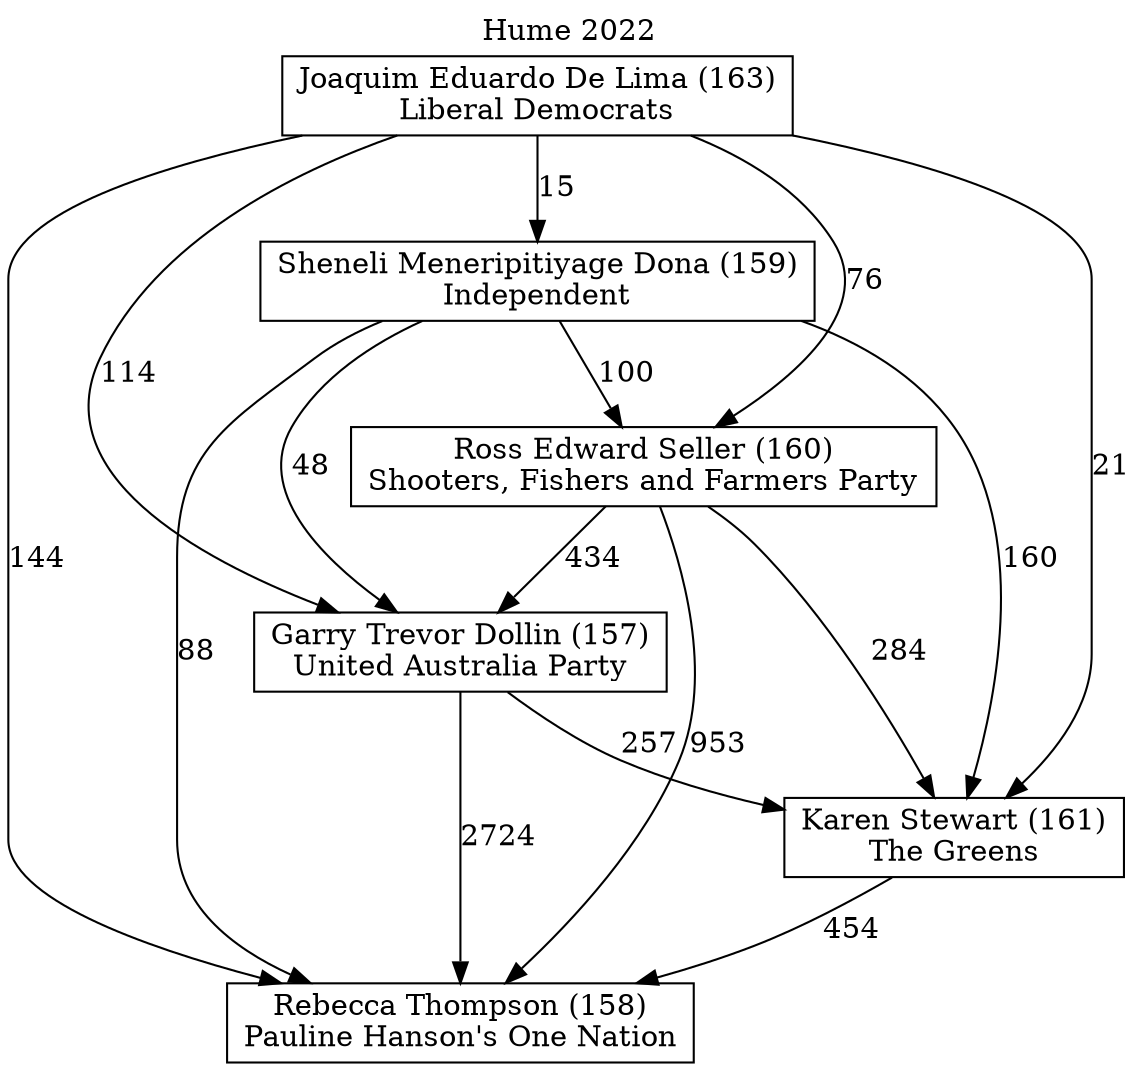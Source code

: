 // House preference flow
digraph "Rebecca Thompson (158)_Hume_2022" {
	graph [label="Hume 2022" labelloc=t mclimit=10]
	node [shape=box]
	"Joaquim Eduardo De Lima (163)" [label="Joaquim Eduardo De Lima (163)
Liberal Democrats"]
	"Garry Trevor Dollin (157)" [label="Garry Trevor Dollin (157)
United Australia Party"]
	"Rebecca Thompson (158)" [label="Rebecca Thompson (158)
Pauline Hanson's One Nation"]
	"Ross Edward Seller (160)" [label="Ross Edward Seller (160)
Shooters, Fishers and Farmers Party"]
	"Karen Stewart (161)" [label="Karen Stewart (161)
The Greens"]
	"Sheneli Meneripitiyage Dona (159)" [label="Sheneli Meneripitiyage Dona (159)
Independent"]
	"Garry Trevor Dollin (157)" -> "Karen Stewart (161)" [label=257]
	"Joaquim Eduardo De Lima (163)" -> "Ross Edward Seller (160)" [label=76]
	"Ross Edward Seller (160)" -> "Garry Trevor Dollin (157)" [label=434]
	"Joaquim Eduardo De Lima (163)" -> "Rebecca Thompson (158)" [label=144]
	"Sheneli Meneripitiyage Dona (159)" -> "Rebecca Thompson (158)" [label=88]
	"Joaquim Eduardo De Lima (163)" -> "Sheneli Meneripitiyage Dona (159)" [label=15]
	"Ross Edward Seller (160)" -> "Karen Stewart (161)" [label=284]
	"Ross Edward Seller (160)" -> "Rebecca Thompson (158)" [label=953]
	"Garry Trevor Dollin (157)" -> "Rebecca Thompson (158)" [label=2724]
	"Karen Stewart (161)" -> "Rebecca Thompson (158)" [label=454]
	"Joaquim Eduardo De Lima (163)" -> "Garry Trevor Dollin (157)" [label=114]
	"Sheneli Meneripitiyage Dona (159)" -> "Garry Trevor Dollin (157)" [label=48]
	"Sheneli Meneripitiyage Dona (159)" -> "Karen Stewart (161)" [label=160]
	"Sheneli Meneripitiyage Dona (159)" -> "Ross Edward Seller (160)" [label=100]
	"Joaquim Eduardo De Lima (163)" -> "Karen Stewart (161)" [label=21]
}
